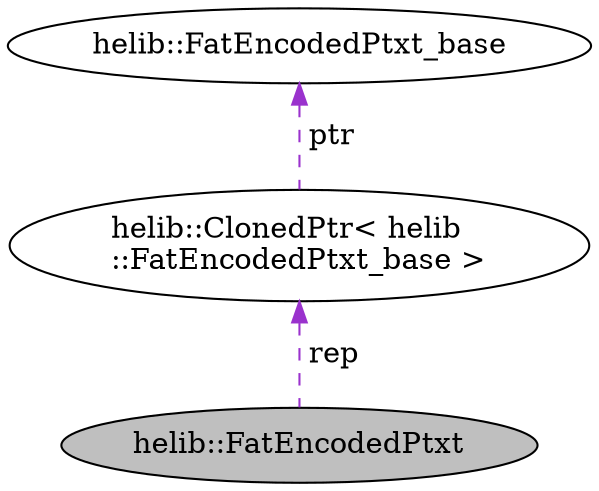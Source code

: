 digraph "helib::FatEncodedPtxt"
{
  N1 [label="helib::FatEncodedPtxt",color="black", fillcolor="grey75", style="filled", fontcolor="black"];
  N2 -> N1 [dir="back",color="darkorchid3",style="dashed",label=" rep" ];
  N2 [label="helib::ClonedPtr\< helib\l::FatEncodedPtxt_base \>",color="black", fillcolor="white", style="filled"];
  N3 -> N2 [dir="back",color="darkorchid3",style="dashed",label=" ptr" ];
  N3 [label="helib::FatEncodedPtxt_base",color="black", fillcolor="white", style="filled"];
}
